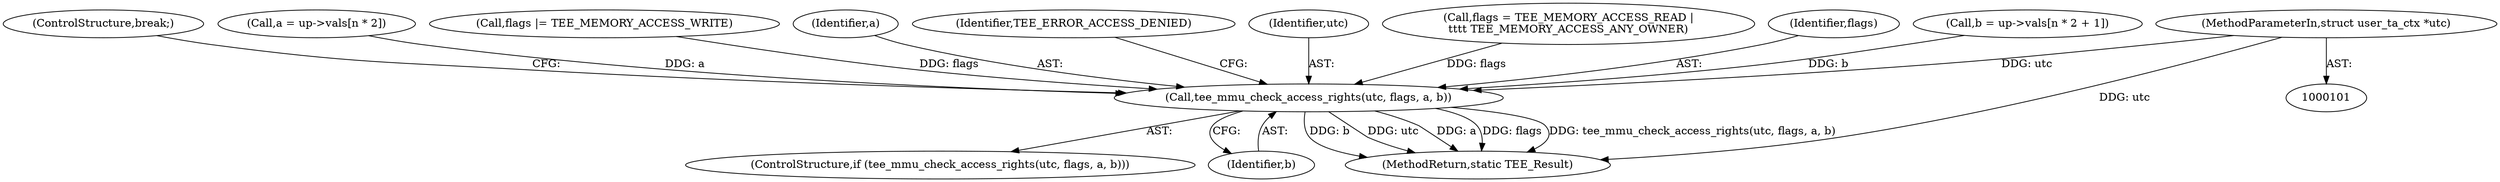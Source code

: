 digraph "0_optee_os_d5c5b0b77b2b589666024d219a8007b3f5b6faeb_0@pointer" {
"1000102" [label="(MethodParameterIn,struct user_ta_ctx *utc)"];
"1000202" [label="(Call,tee_mmu_check_access_rights(utc, flags, a, b))"];
"1000209" [label="(ControlStructure,break;)"];
"1000201" [label="(ControlStructure,if (tee_mmu_check_access_rights(utc, flags, a, b)))"];
"1000129" [label="(Call,a = up->vals[n * 2])"];
"1000206" [label="(Identifier,b)"];
"1000163" [label="(Call,flags |= TEE_MEMORY_ACCESS_WRITE)"];
"1000202" [label="(Call,tee_mmu_check_access_rights(utc, flags, a, b))"];
"1000205" [label="(Identifier,a)"];
"1000208" [label="(Identifier,TEE_ERROR_ACCESS_DENIED)"];
"1000102" [label="(MethodParameterIn,struct user_ta_ctx *utc)"];
"1000203" [label="(Identifier,utc)"];
"1000151" [label="(Call,flags = TEE_MEMORY_ACCESS_READ |\n\t\t\t\t TEE_MEMORY_ACCESS_ANY_OWNER)"];
"1000204" [label="(Identifier,flags)"];
"1000139" [label="(Call,b = up->vals[n * 2 + 1])"];
"1000253" [label="(MethodReturn,static TEE_Result)"];
"1000102" -> "1000101"  [label="AST: "];
"1000102" -> "1000253"  [label="DDG: utc"];
"1000102" -> "1000202"  [label="DDG: utc"];
"1000202" -> "1000201"  [label="AST: "];
"1000202" -> "1000206"  [label="CFG: "];
"1000203" -> "1000202"  [label="AST: "];
"1000204" -> "1000202"  [label="AST: "];
"1000205" -> "1000202"  [label="AST: "];
"1000206" -> "1000202"  [label="AST: "];
"1000208" -> "1000202"  [label="CFG: "];
"1000209" -> "1000202"  [label="CFG: "];
"1000202" -> "1000253"  [label="DDG: b"];
"1000202" -> "1000253"  [label="DDG: utc"];
"1000202" -> "1000253"  [label="DDG: a"];
"1000202" -> "1000253"  [label="DDG: flags"];
"1000202" -> "1000253"  [label="DDG: tee_mmu_check_access_rights(utc, flags, a, b)"];
"1000163" -> "1000202"  [label="DDG: flags"];
"1000151" -> "1000202"  [label="DDG: flags"];
"1000129" -> "1000202"  [label="DDG: a"];
"1000139" -> "1000202"  [label="DDG: b"];
}
